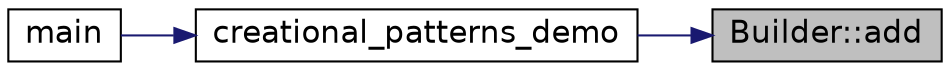 digraph "Builder::add"
{
 // LATEX_PDF_SIZE
  bgcolor="transparent";
  edge [fontname="Helvetica",fontsize="15",labelfontname="Helvetica",labelfontsize="15"];
  node [fontname="Helvetica",fontsize="15",shape=record];
  rankdir="RL";
  Node1 [label="Builder::add",height=0.2,width=0.4,color="black", fillcolor="grey75", style="filled", fontcolor="black",tooltip=" "];
  Node1 -> Node2 [dir="back",color="midnightblue",fontsize="15",style="solid",fontname="Helvetica"];
  Node2 [label="creational_patterns_demo",height=0.2,width=0.4,color="black",URL="$group__CP.html#ga50a82bd9d08b9a3b31267eefdf4ebaed",tooltip=" "];
  Node2 -> Node3 [dir="back",color="midnightblue",fontsize="15",style="solid",fontname="Helvetica"];
  Node3 [label="main",height=0.2,width=0.4,color="black",URL="$group__DP.html#gae66f6b31b5ad750f1fe042a706a4e3d4",tooltip=" "];
}

